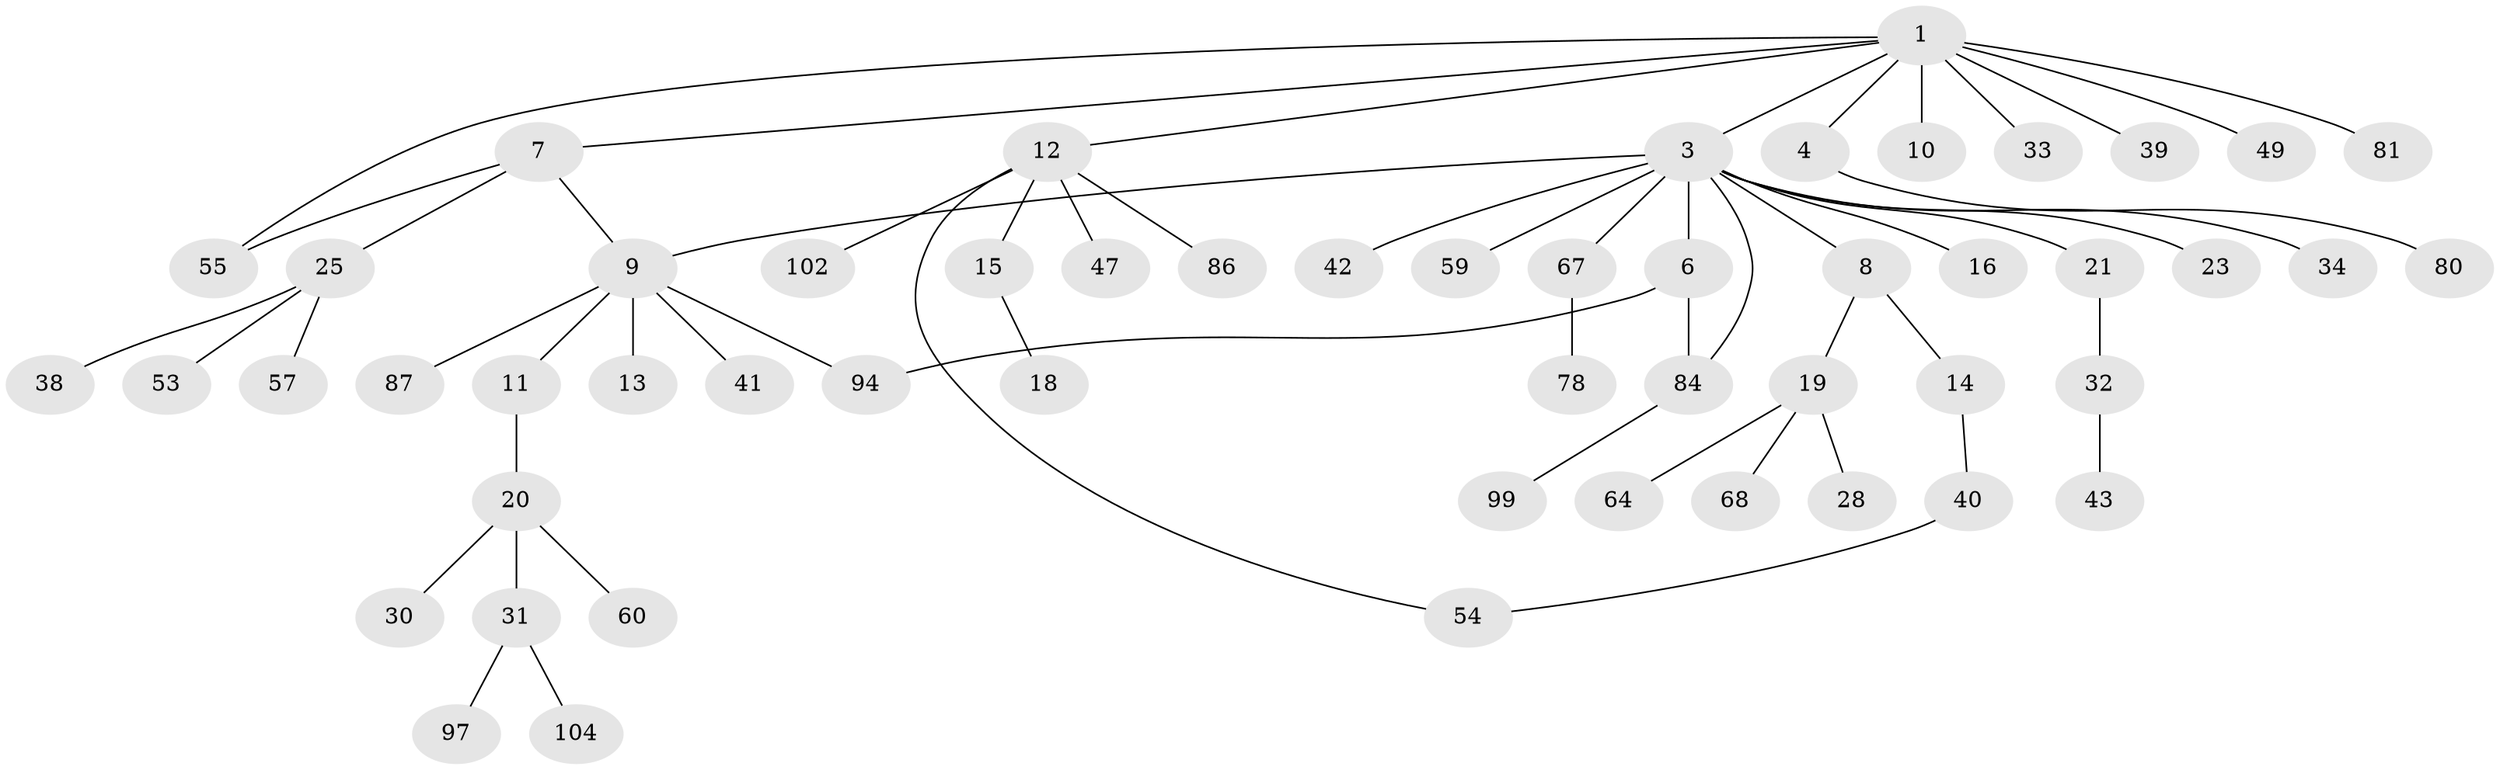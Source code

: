 // original degree distribution, {5: 0.009174311926605505, 9: 0.009174311926605505, 7: 0.01834862385321101, 2: 0.30275229357798167, 6: 0.01834862385321101, 3: 0.13761467889908258, 8: 0.009174311926605505, 1: 0.44954128440366975, 4: 0.045871559633027525}
// Generated by graph-tools (version 1.1) at 2025/13/03/09/25 04:13:38]
// undirected, 54 vertices, 58 edges
graph export_dot {
graph [start="1"]
  node [color=gray90,style=filled];
  1 [super="+2+29"];
  3 [super="+35+5+51+36"];
  4;
  6 [super="+77"];
  7 [super="+37+52+50+73+22+17"];
  8;
  9;
  10;
  11 [super="+69+70"];
  12 [super="+24"];
  13;
  14;
  15;
  16;
  18 [super="+58+92"];
  19 [super="+45+26"];
  20;
  21;
  23 [super="+61"];
  25 [super="+27"];
  28;
  30 [super="+48+100"];
  31;
  32;
  33 [super="+103"];
  34;
  38;
  39 [super="+108"];
  40 [super="+90+93"];
  41 [super="+63"];
  42 [super="+46"];
  43 [super="+72+56"];
  47 [super="+79"];
  49;
  53;
  54 [super="+98+74"];
  55 [super="+71"];
  57;
  59;
  60;
  64 [super="+107"];
  67;
  68;
  78;
  80 [super="+85"];
  81;
  84 [super="+88"];
  86 [super="+105"];
  87 [super="+91"];
  94;
  97;
  99;
  102;
  104;
  1 -- 33 [weight=2];
  1 -- 81;
  1 -- 3;
  1 -- 4;
  1 -- 7;
  1 -- 39;
  1 -- 10;
  1 -- 12;
  1 -- 49;
  1 -- 55;
  3 -- 21;
  3 -- 23;
  3 -- 59;
  3 -- 42;
  3 -- 84;
  3 -- 16;
  3 -- 34;
  3 -- 6;
  3 -- 8;
  3 -- 9;
  3 -- 67;
  4 -- 80;
  6 -- 94;
  6 -- 84;
  7 -- 9;
  7 -- 25;
  7 -- 55;
  8 -- 14;
  8 -- 19;
  9 -- 11;
  9 -- 13;
  9 -- 41;
  9 -- 87;
  9 -- 94;
  11 -- 20;
  12 -- 15;
  12 -- 47;
  12 -- 86;
  12 -- 102;
  12 -- 54;
  14 -- 40;
  15 -- 18;
  19 -- 64;
  19 -- 28;
  19 -- 68;
  20 -- 30;
  20 -- 31;
  20 -- 60;
  21 -- 32;
  25 -- 53;
  25 -- 57;
  25 -- 38;
  31 -- 97;
  31 -- 104;
  32 -- 43;
  40 -- 54;
  67 -- 78;
  84 -- 99;
}

